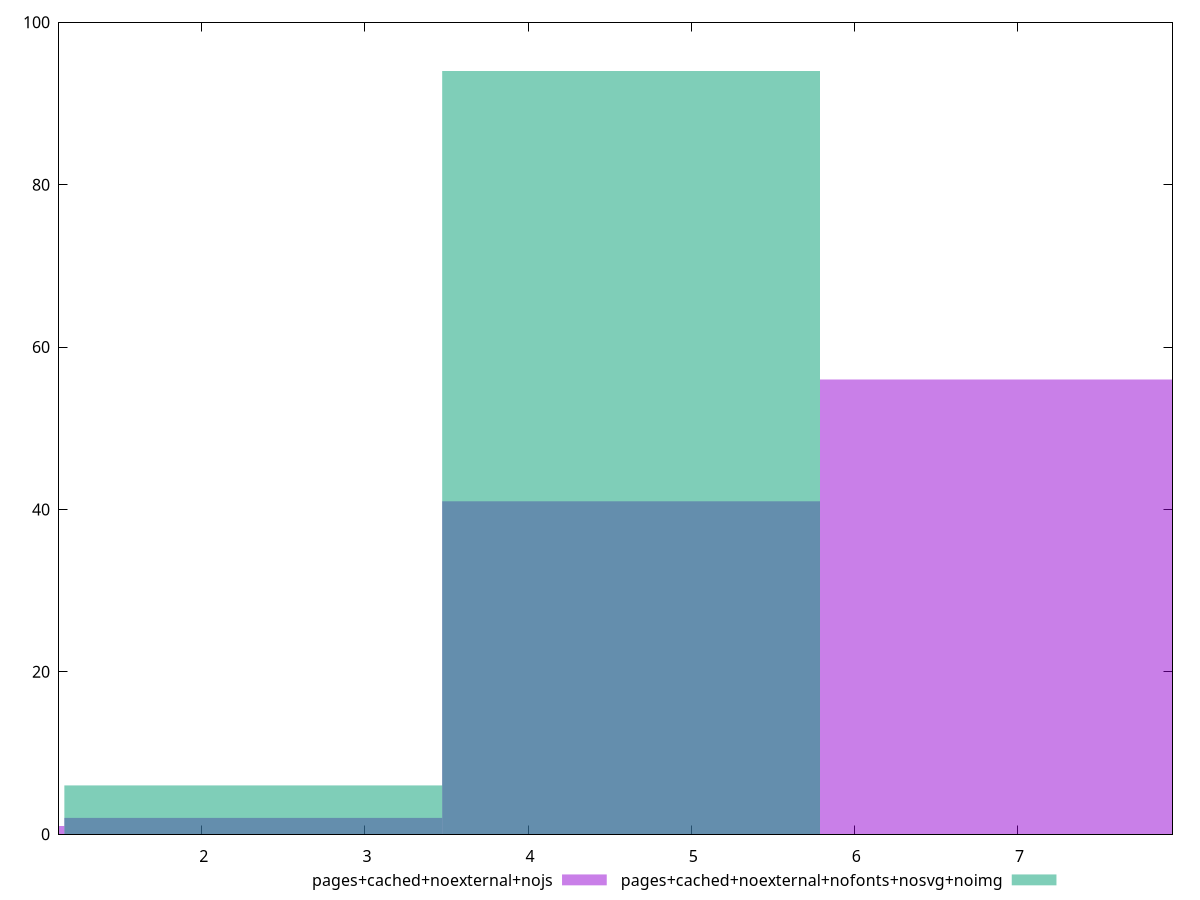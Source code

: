 reset

$pagesCachedNoexternalNojs <<EOF
4.6315848043297025 41
6.947377206494554 56
2.3157924021648513 2
0 1
EOF

$pagesCachedNoexternalNofontsNosvgNoimg <<EOF
4.6315848043297025 94
2.3157924021648513 6
EOF

set key outside below
set boxwidth 2.3157924021648513
set xrange [1.125:7.9501]
set yrange [0:100]
set style fill transparent solid 0.5 noborder
set terminal svg size 640, 500 enhanced background rgb 'white'
set output "report_00007_2020-12-11T15:55:29.892Z/network-server-latency/comparison/histogram/10_vs_11.svg"

plot $pagesCachedNoexternalNojs title "pages+cached+noexternal+nojs" with boxes, \
     $pagesCachedNoexternalNofontsNosvgNoimg title "pages+cached+noexternal+nofonts+nosvg+noimg" with boxes

reset
